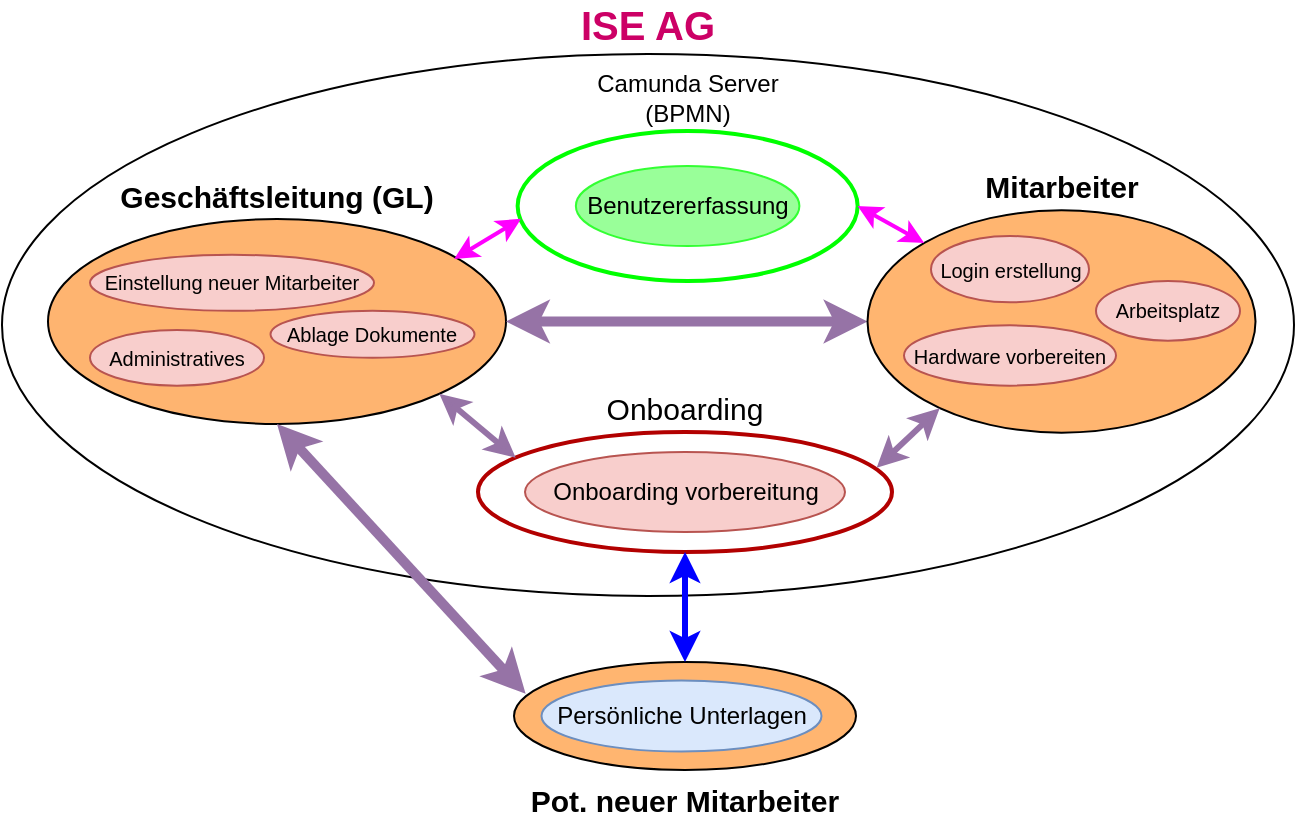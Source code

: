 <mxfile version="24.7.17">
  <diagram name="Seite-1" id="wWd1Cp0578Us6A5AVgAs">
    <mxGraphModel dx="658" dy="464" grid="0" gridSize="10" guides="1" tooltips="1" connect="1" arrows="1" fold="1" page="1" pageScale="1" pageWidth="827" pageHeight="1169" background="#ffffff" math="0" shadow="0">
      <root>
        <mxCell id="0" />
        <mxCell id="1" parent="0" />
        <mxCell id="Mf00HP_BYAakIvplPf2A-29" value="&lt;b&gt;&lt;font color=&quot;#cc0066&quot; style=&quot;font-size: 20px;&quot;&gt;ISE AG&lt;/font&gt;&lt;/b&gt;" style="ellipse;whiteSpace=wrap;html=1;labelPosition=center;verticalLabelPosition=top;align=center;verticalAlign=bottom;fillColor=none;strokeColor=#000000;" parent="1" vertex="1">
          <mxGeometry x="94" y="110" width="646" height="271" as="geometry" />
        </mxCell>
        <mxCell id="Mf00HP_BYAakIvplPf2A-7" value="&lt;b&gt;&lt;font style=&quot;font-size: 15px;&quot;&gt;Geschäftsleitung (GL)&lt;/font&gt;&lt;/b&gt;" style="ellipse;whiteSpace=wrap;html=1;labelPosition=center;verticalLabelPosition=top;align=center;verticalAlign=bottom;fillColor=#feb470;strokeColor=#000000;fontColor=#000000;" parent="1" vertex="1">
          <mxGeometry x="117" y="192.5" width="229" height="102.5" as="geometry" />
        </mxCell>
        <mxCell id="Mf00HP_BYAakIvplPf2A-15" value="&lt;b&gt;&lt;font style=&quot;font-size: 15px;&quot;&gt;Pot. neuer Mitarbeiter&lt;/font&gt;&lt;/b&gt;" style="ellipse;whiteSpace=wrap;html=1;labelPosition=center;verticalLabelPosition=bottom;align=center;verticalAlign=top;fillColor=#ffb570;fontColor=#000000;strokeColor=#000000;" parent="1" vertex="1">
          <mxGeometry x="350" y="414" width="171" height="54" as="geometry" />
        </mxCell>
        <mxCell id="Mf00HP_BYAakIvplPf2A-19" value="" style="endArrow=classic;startArrow=classic;html=1;rounded=0;entryX=1;entryY=0.5;entryDx=0;entryDy=0;exitX=0;exitY=0.5;exitDx=0;exitDy=0;curved=0;strokeWidth=5;fillColor=#e1d5e7;strokeColor=#9673a6;endFill=1;" parent="1" source="Mf00HP_BYAakIvplPf2A-3" target="Mf00HP_BYAakIvplPf2A-7" edge="1">
          <mxGeometry width="50" height="50" relative="1" as="geometry">
            <mxPoint x="365" y="480" as="sourcePoint" />
            <mxPoint x="415" y="430" as="targetPoint" />
          </mxGeometry>
        </mxCell>
        <mxCell id="Mf00HP_BYAakIvplPf2A-24" value="" style="endArrow=classic;startArrow=classic;html=1;rounded=0;entryX=0.5;entryY=1;entryDx=0;entryDy=0;exitX=0.034;exitY=0.295;exitDx=0;exitDy=0;fillColor=#e1d5e7;strokeColor=#9673a6;strokeWidth=5;exitPerimeter=0;" parent="1" source="Mf00HP_BYAakIvplPf2A-15" target="Mf00HP_BYAakIvplPf2A-7" edge="1">
          <mxGeometry width="50" height="50" relative="1" as="geometry">
            <mxPoint x="380" y="490" as="sourcePoint" />
            <mxPoint x="430" y="440" as="targetPoint" />
          </mxGeometry>
        </mxCell>
        <mxCell id="Mf00HP_BYAakIvplPf2A-27" value="" style="group;fillColor=none;fontColor=#000000;strokeColor=none;rotation=0;" parent="1" vertex="1" connectable="0">
          <mxGeometry x="340.75" y="144" width="186" height="79.54" as="geometry" />
        </mxCell>
        <mxCell id="Mf00HP_BYAakIvplPf2A-26" value="&lt;font style=&quot;font-size: 12px;&quot;&gt;Camunda Server&lt;/font&gt;&lt;div&gt;&lt;font style=&quot;font-size: 12px;&quot;&gt;(BPMN)&lt;/font&gt;&lt;/div&gt;" style="ellipse;whiteSpace=wrap;html=1;fillColor=none;labelPosition=center;verticalLabelPosition=top;align=center;verticalAlign=bottom;fontColor=#000000;strokeColor=#00FF00;strokeWidth=2;rotation=0;" parent="Mf00HP_BYAakIvplPf2A-27" vertex="1">
          <mxGeometry x="11.062" y="4.54" width="170.001" height="75" as="geometry" />
        </mxCell>
        <mxCell id="Mf00HP_BYAakIvplPf2A-35" value="Benutzererfassung" style="ellipse;whiteSpace=wrap;html=1;fillColor=#99FF99;strokeColor=#33FF33;fontColor=#000000;rotation=0;" parent="Mf00HP_BYAakIvplPf2A-27" vertex="1">
          <mxGeometry x="40.183" y="22.04" width="111.763" height="40" as="geometry" />
        </mxCell>
        <mxCell id="Mf00HP_BYAakIvplPf2A-30" value="Persönliche Unterlagen" style="ellipse;whiteSpace=wrap;html=1;fillColor=#dae8fc;strokeColor=#6c8ebf;fontColor=#000000;" parent="1" vertex="1">
          <mxGeometry x="363.75" y="423.25" width="140" height="35.5" as="geometry" />
        </mxCell>
        <mxCell id="Mf00HP_BYAakIvplPf2A-31" value="Ablage Dokumente" style="ellipse;whiteSpace=wrap;html=1;fillColor=#f8cecc;strokeColor=#b85450;labelBackgroundColor=none;fontColor=#000000;fontSize=10;" parent="1" vertex="1">
          <mxGeometry x="228.25" y="238.41" width="102" height="23.47" as="geometry" />
        </mxCell>
        <mxCell id="Mf00HP_BYAakIvplPf2A-32" value="Einstellung neuer Mitarbeiter" style="ellipse;whiteSpace=wrap;html=1;fillColor=#f8cecc;strokeColor=#b85450;labelBackgroundColor=none;fontColor=#000000;fontSize=10;" parent="1" vertex="1">
          <mxGeometry x="138" y="210.41" width="142" height="28" as="geometry" />
        </mxCell>
        <mxCell id="ImZBpzeS0wlHYpYX2jTG-1" value="" style="group" vertex="1" connectable="0" parent="1">
          <mxGeometry x="332" y="299" width="207" height="60" as="geometry" />
        </mxCell>
        <mxCell id="Mf00HP_BYAakIvplPf2A-21" value="&lt;font style=&quot;&quot; color=&quot;#000000&quot;&gt;Onboarding&lt;/font&gt;" style="ellipse;whiteSpace=wrap;html=1;fillColor=none;fontSize=15;labelPosition=center;verticalLabelPosition=top;align=center;verticalAlign=bottom;fontColor=#ffffff;strokeColor=#B20000;strokeWidth=2;" parent="ImZBpzeS0wlHYpYX2jTG-1" vertex="1">
          <mxGeometry width="207" height="60" as="geometry" />
        </mxCell>
        <mxCell id="Mf00HP_BYAakIvplPf2A-34" value="&lt;span style=&quot;font-family: Helvetica; font-size: 12px; font-style: normal; font-variant-ligatures: normal; font-variant-caps: normal; font-weight: 400; letter-spacing: normal; orphans: 2; text-align: center; text-indent: 0px; text-transform: none; widows: 2; word-spacing: 0px; -webkit-text-stroke-width: 0px; white-space: normal; text-decoration-thickness: initial; text-decoration-style: initial; text-decoration-color: initial; float: none; display: inline !important;&quot;&gt;Onboarding vorbereitung&lt;/span&gt;" style="ellipse;whiteSpace=wrap;html=1;fillColor=#f8cecc;strokeColor=#b85450;labelBackgroundColor=none;fontColor=#000000;" parent="ImZBpzeS0wlHYpYX2jTG-1" vertex="1">
          <mxGeometry x="23.5" y="10" width="160" height="40" as="geometry" />
        </mxCell>
        <mxCell id="ImZBpzeS0wlHYpYX2jTG-6" value="Administratives" style="ellipse;whiteSpace=wrap;html=1;fillColor=#f8cecc;strokeColor=#b85450;labelBackgroundColor=none;fontColor=#000000;fontSize=10;" vertex="1" parent="1">
          <mxGeometry x="138" y="248.0" width="87" height="27.82" as="geometry" />
        </mxCell>
        <mxCell id="Mf00HP_BYAakIvplPf2A-3" value="&lt;b&gt;&lt;font style=&quot;font-size: 15px;&quot;&gt;Mitarbeiter&lt;/font&gt;&lt;/b&gt;" style="ellipse;whiteSpace=wrap;html=1;labelPosition=center;verticalLabelPosition=top;align=center;verticalAlign=bottom;fillColor=#FFB570;fontColor=#000000;strokeColor=#000000;" parent="1" vertex="1">
          <mxGeometry x="526.75" y="188.16" width="194" height="111.18" as="geometry" />
        </mxCell>
        <mxCell id="ImZBpzeS0wlHYpYX2jTG-3" value="Hardware vorbereiten" style="ellipse;whiteSpace=wrap;html=1;fillColor=#f8cecc;strokeColor=#b85450;labelBackgroundColor=none;fontColor=#000000;fontSize=10;" vertex="1" parent="1">
          <mxGeometry x="545" y="245.68" width="106" height="30.14" as="geometry" />
        </mxCell>
        <mxCell id="ImZBpzeS0wlHYpYX2jTG-4" value="Login erstellung" style="ellipse;whiteSpace=wrap;html=1;fillColor=#f8cecc;strokeColor=#b85450;labelBackgroundColor=none;fontColor=#000000;fontSize=10;" vertex="1" parent="1">
          <mxGeometry x="558.5" y="201" width="79" height="33.14" as="geometry" />
        </mxCell>
        <mxCell id="ImZBpzeS0wlHYpYX2jTG-5" value="Arbeitsplatz" style="ellipse;whiteSpace=wrap;html=1;fillColor=#f8cecc;strokeColor=#b85450;labelBackgroundColor=none;fontColor=#000000;fontSize=10;" vertex="1" parent="1">
          <mxGeometry x="641" y="223.54" width="72" height="29.82" as="geometry" />
        </mxCell>
        <mxCell id="ImZBpzeS0wlHYpYX2jTG-9" value="" style="endArrow=classic;startArrow=classic;html=1;rounded=0;entryX=0.5;entryY=0;entryDx=0;entryDy=0;exitX=0.5;exitY=1;exitDx=0;exitDy=0;strokeColor=#0000FF;strokeWidth=3;" edge="1" parent="1" source="Mf00HP_BYAakIvplPf2A-21" target="Mf00HP_BYAakIvplPf2A-15">
          <mxGeometry width="50" height="50" relative="1" as="geometry">
            <mxPoint x="372" y="359" as="sourcePoint" />
            <mxPoint x="422" y="309" as="targetPoint" />
          </mxGeometry>
        </mxCell>
        <mxCell id="ImZBpzeS0wlHYpYX2jTG-10" value="" style="endArrow=classic;startArrow=classic;html=1;rounded=0;entryX=0;entryY=0;entryDx=0;entryDy=0;exitX=1;exitY=0.5;exitDx=0;exitDy=0;strokeColor=#FF00FF;strokeWidth=2;" edge="1" parent="1" source="Mf00HP_BYAakIvplPf2A-26" target="Mf00HP_BYAakIvplPf2A-3">
          <mxGeometry width="50" height="50" relative="1" as="geometry">
            <mxPoint x="442" y="385" as="sourcePoint" />
            <mxPoint x="442" y="448" as="targetPoint" />
          </mxGeometry>
        </mxCell>
        <mxCell id="ImZBpzeS0wlHYpYX2jTG-11" value="" style="endArrow=classic;startArrow=classic;html=1;rounded=0;entryX=0.01;entryY=0.585;entryDx=0;entryDy=0;strokeColor=#FF00FF;strokeWidth=2;entryPerimeter=0;exitX=0.887;exitY=0.195;exitDx=0;exitDy=0;exitPerimeter=0;" edge="1" parent="1" source="Mf00HP_BYAakIvplPf2A-7" target="Mf00HP_BYAakIvplPf2A-26">
          <mxGeometry width="50" height="50" relative="1" as="geometry">
            <mxPoint x="323" y="209" as="sourcePoint" />
            <mxPoint x="566" y="237" as="targetPoint" />
          </mxGeometry>
        </mxCell>
        <mxCell id="ImZBpzeS0wlHYpYX2jTG-12" value="" style="endArrow=classic;startArrow=classic;html=1;rounded=0;exitX=0.091;exitY=0.214;exitDx=0;exitDy=0;curved=0;strokeWidth=3;fillColor=#e1d5e7;strokeColor=#9673a6;endFill=1;entryX=1;entryY=1;entryDx=0;entryDy=0;exitPerimeter=0;" edge="1" parent="1" source="Mf00HP_BYAakIvplPf2A-21" target="Mf00HP_BYAakIvplPf2A-7">
          <mxGeometry width="50" height="50" relative="1" as="geometry">
            <mxPoint x="538" y="276" as="sourcePoint" />
            <mxPoint x="356" y="276" as="targetPoint" />
          </mxGeometry>
        </mxCell>
        <mxCell id="ImZBpzeS0wlHYpYX2jTG-13" value="" style="endArrow=classic;startArrow=classic;html=1;rounded=0;curved=0;strokeWidth=3;fillColor=#e1d5e7;strokeColor=#9673a6;endFill=1;entryX=0.186;entryY=0.89;entryDx=0;entryDy=0;exitX=0.963;exitY=0.297;exitDx=0;exitDy=0;entryPerimeter=0;exitPerimeter=0;" edge="1" parent="1" source="Mf00HP_BYAakIvplPf2A-21" target="Mf00HP_BYAakIvplPf2A-3">
          <mxGeometry width="50" height="50" relative="1" as="geometry">
            <mxPoint x="585" y="426" as="sourcePoint" />
            <mxPoint x="558.163" y="318.996" as="targetPoint" />
          </mxGeometry>
        </mxCell>
      </root>
    </mxGraphModel>
  </diagram>
</mxfile>

